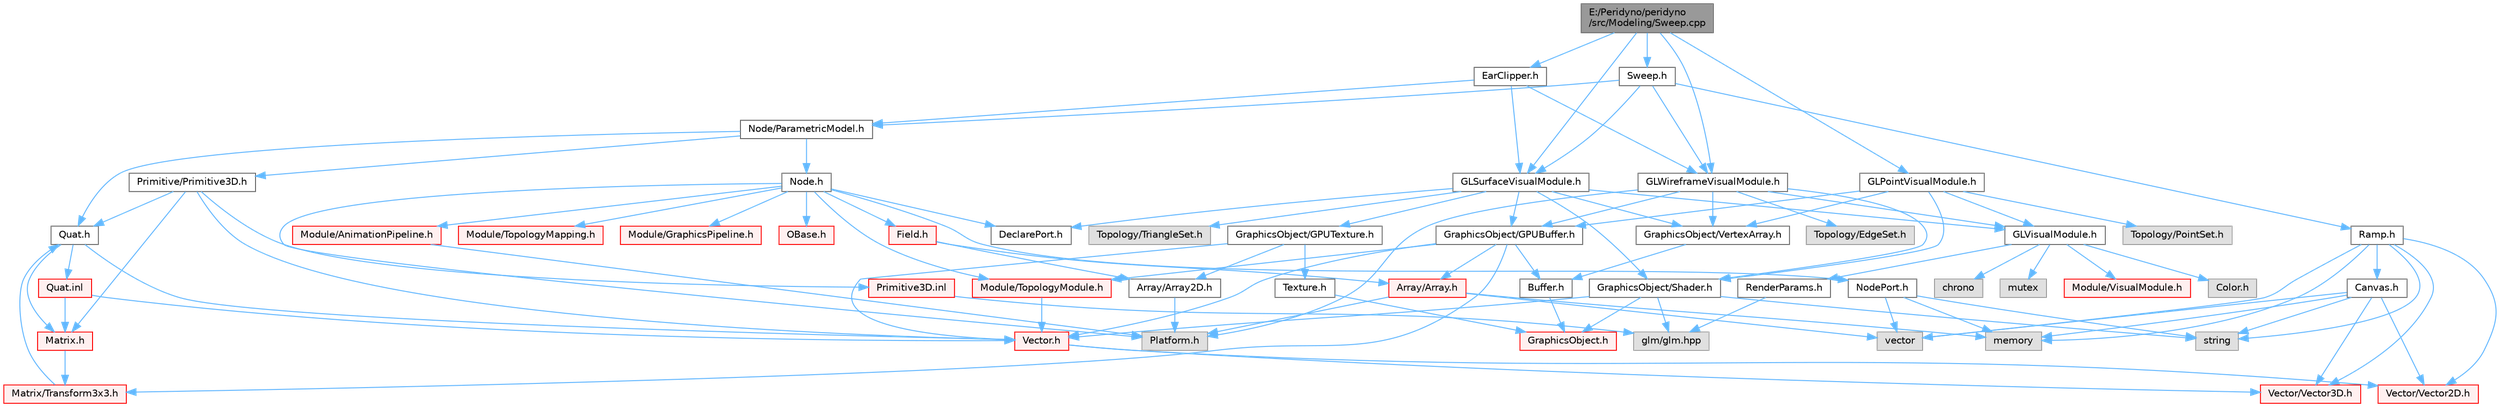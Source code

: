 digraph "E:/Peridyno/peridyno/src/Modeling/Sweep.cpp"
{
 // LATEX_PDF_SIZE
  bgcolor="transparent";
  edge [fontname=Helvetica,fontsize=10,labelfontname=Helvetica,labelfontsize=10];
  node [fontname=Helvetica,fontsize=10,shape=box,height=0.2,width=0.4];
  Node1 [id="Node000001",label="E:/Peridyno/peridyno\l/src/Modeling/Sweep.cpp",height=0.2,width=0.4,color="gray40", fillcolor="grey60", style="filled", fontcolor="black",tooltip=" "];
  Node1 -> Node2 [id="edge1_Node000001_Node000002",color="steelblue1",style="solid",tooltip=" "];
  Node2 [id="Node000002",label="Sweep.h",height=0.2,width=0.4,color="grey40", fillcolor="white", style="filled",URL="$_sweep_8h.html",tooltip=" "];
  Node2 -> Node3 [id="edge2_Node000002_Node000003",color="steelblue1",style="solid",tooltip=" "];
  Node3 [id="Node000003",label="Node/ParametricModel.h",height=0.2,width=0.4,color="grey40", fillcolor="white", style="filled",URL="$_parametric_model_8h.html",tooltip=" "];
  Node3 -> Node4 [id="edge3_Node000003_Node000004",color="steelblue1",style="solid",tooltip=" "];
  Node4 [id="Node000004",label="Node.h",height=0.2,width=0.4,color="grey40", fillcolor="white", style="filled",URL="$_node_8h.html",tooltip=" "];
  Node4 -> Node5 [id="edge4_Node000004_Node000005",color="steelblue1",style="solid",tooltip=" "];
  Node5 [id="Node000005",label="OBase.h",height=0.2,width=0.4,color="red", fillcolor="#FFF0F0", style="filled",URL="$_o_base_8h.html",tooltip=" "];
  Node4 -> Node17 [id="edge5_Node000004_Node000017",color="steelblue1",style="solid",tooltip=" "];
  Node17 [id="Node000017",label="Field.h",height=0.2,width=0.4,color="red", fillcolor="#FFF0F0", style="filled",URL="$_field_8h.html",tooltip=" "];
  Node17 -> Node20 [id="edge6_Node000017_Node000020",color="steelblue1",style="solid",tooltip=" "];
  Node20 [id="Node000020",label="Array/Array.h",height=0.2,width=0.4,color="red", fillcolor="#FFF0F0", style="filled",URL="$_array_8h.html",tooltip=" "];
  Node20 -> Node8 [id="edge7_Node000020_Node000008",color="steelblue1",style="solid",tooltip=" "];
  Node8 [id="Node000008",label="Platform.h",height=0.2,width=0.4,color="grey60", fillcolor="#E0E0E0", style="filled",tooltip=" "];
  Node20 -> Node22 [id="edge8_Node000020_Node000022",color="steelblue1",style="solid",tooltip=" "];
  Node22 [id="Node000022",label="vector",height=0.2,width=0.4,color="grey60", fillcolor="#E0E0E0", style="filled",tooltip=" "];
  Node20 -> Node23 [id="edge9_Node000020_Node000023",color="steelblue1",style="solid",tooltip=" "];
  Node23 [id="Node000023",label="memory",height=0.2,width=0.4,color="grey60", fillcolor="#E0E0E0", style="filled",tooltip=" "];
  Node17 -> Node25 [id="edge10_Node000017_Node000025",color="steelblue1",style="solid",tooltip=" "];
  Node25 [id="Node000025",label="Array/Array2D.h",height=0.2,width=0.4,color="grey40", fillcolor="white", style="filled",URL="$_array2_d_8h.html",tooltip=" "];
  Node25 -> Node8 [id="edge11_Node000025_Node000008",color="steelblue1",style="solid",tooltip=" "];
  Node4 -> Node8 [id="edge12_Node000004_Node000008",color="steelblue1",style="solid",tooltip=" "];
  Node4 -> Node72 [id="edge13_Node000004_Node000072",color="steelblue1",style="solid",tooltip=" "];
  Node72 [id="Node000072",label="DeclarePort.h",height=0.2,width=0.4,color="grey40", fillcolor="white", style="filled",URL="$_declare_port_8h.html",tooltip=" "];
  Node4 -> Node73 [id="edge14_Node000004_Node000073",color="steelblue1",style="solid",tooltip=" "];
  Node73 [id="Node000073",label="NodePort.h",height=0.2,width=0.4,color="grey40", fillcolor="white", style="filled",URL="$_node_port_8h.html",tooltip=" "];
  Node73 -> Node11 [id="edge15_Node000073_Node000011",color="steelblue1",style="solid",tooltip=" "];
  Node11 [id="Node000011",label="string",height=0.2,width=0.4,color="grey60", fillcolor="#E0E0E0", style="filled",tooltip=" "];
  Node73 -> Node22 [id="edge16_Node000073_Node000022",color="steelblue1",style="solid",tooltip=" "];
  Node73 -> Node23 [id="edge17_Node000073_Node000023",color="steelblue1",style="solid",tooltip=" "];
  Node4 -> Node74 [id="edge18_Node000004_Node000074",color="steelblue1",style="solid",tooltip=" "];
  Node74 [id="Node000074",label="Module/TopologyModule.h",height=0.2,width=0.4,color="red", fillcolor="#FFF0F0", style="filled",URL="$_topology_module_8h.html",tooltip=" "];
  Node74 -> Node32 [id="edge19_Node000074_Node000032",color="steelblue1",style="solid",tooltip=" "];
  Node32 [id="Node000032",label="Vector.h",height=0.2,width=0.4,color="red", fillcolor="#FFF0F0", style="filled",URL="$_vector_8h.html",tooltip=" "];
  Node32 -> Node33 [id="edge20_Node000032_Node000033",color="steelblue1",style="solid",tooltip=" "];
  Node33 [id="Node000033",label="Vector/Vector2D.h",height=0.2,width=0.4,color="red", fillcolor="#FFF0F0", style="filled",URL="$_vector2_d_8h.html",tooltip=" "];
  Node32 -> Node39 [id="edge21_Node000032_Node000039",color="steelblue1",style="solid",tooltip=" "];
  Node39 [id="Node000039",label="Vector/Vector3D.h",height=0.2,width=0.4,color="red", fillcolor="#FFF0F0", style="filled",URL="$_vector3_d_8h.html",tooltip=" "];
  Node4 -> Node94 [id="edge22_Node000004_Node000094",color="steelblue1",style="solid",tooltip=" "];
  Node94 [id="Node000094",label="Module/TopologyMapping.h",height=0.2,width=0.4,color="red", fillcolor="#FFF0F0", style="filled",URL="$_topology_mapping_8h.html",tooltip=" "];
  Node4 -> Node95 [id="edge23_Node000004_Node000095",color="steelblue1",style="solid",tooltip=" "];
  Node95 [id="Node000095",label="Module/AnimationPipeline.h",height=0.2,width=0.4,color="red", fillcolor="#FFF0F0", style="filled",URL="$_animation_pipeline_8h.html",tooltip=" "];
  Node95 -> Node8 [id="edge24_Node000095_Node000008",color="steelblue1",style="solid",tooltip=" "];
  Node4 -> Node97 [id="edge25_Node000004_Node000097",color="steelblue1",style="solid",tooltip=" "];
  Node97 [id="Node000097",label="Module/GraphicsPipeline.h",height=0.2,width=0.4,color="red", fillcolor="#FFF0F0", style="filled",URL="$_graphics_pipeline_8h.html",tooltip=" "];
  Node3 -> Node63 [id="edge26_Node000003_Node000063",color="steelblue1",style="solid",tooltip=" "];
  Node63 [id="Node000063",label="Quat.h",height=0.2,width=0.4,color="grey40", fillcolor="white", style="filled",URL="$_quat_8h.html",tooltip="Implementation of quaternion."];
  Node63 -> Node32 [id="edge27_Node000063_Node000032",color="steelblue1",style="solid",tooltip=" "];
  Node63 -> Node50 [id="edge28_Node000063_Node000050",color="steelblue1",style="solid",tooltip=" "];
  Node50 [id="Node000050",label="Matrix.h",height=0.2,width=0.4,color="red", fillcolor="#FFF0F0", style="filled",URL="$_matrix_8h.html",tooltip=" "];
  Node50 -> Node62 [id="edge29_Node000050_Node000062",color="steelblue1",style="solid",tooltip=" "];
  Node62 [id="Node000062",label="Matrix/Transform3x3.h",height=0.2,width=0.4,color="red", fillcolor="#FFF0F0", style="filled",URL="$_transform3x3_8h.html",tooltip=" "];
  Node62 -> Node63 [id="edge30_Node000062_Node000063",color="steelblue1",style="solid",tooltip=" "];
  Node63 -> Node64 [id="edge31_Node000063_Node000064",color="steelblue1",style="solid",tooltip=" "];
  Node64 [id="Node000064",label="Quat.inl",height=0.2,width=0.4,color="red", fillcolor="#FFF0F0", style="filled",URL="$_quat_8inl.html",tooltip=" "];
  Node64 -> Node32 [id="edge32_Node000064_Node000032",color="steelblue1",style="solid",tooltip=" "];
  Node64 -> Node50 [id="edge33_Node000064_Node000050",color="steelblue1",style="solid",tooltip=" "];
  Node3 -> Node98 [id="edge34_Node000003_Node000098",color="steelblue1",style="solid",tooltip=" "];
  Node98 [id="Node000098",label="Primitive/Primitive3D.h",height=0.2,width=0.4,color="grey40", fillcolor="white", style="filled",URL="$_primitive3_d_8h.html",tooltip=" "];
  Node98 -> Node32 [id="edge35_Node000098_Node000032",color="steelblue1",style="solid",tooltip=" "];
  Node98 -> Node50 [id="edge36_Node000098_Node000050",color="steelblue1",style="solid",tooltip=" "];
  Node98 -> Node63 [id="edge37_Node000098_Node000063",color="steelblue1",style="solid",tooltip=" "];
  Node98 -> Node99 [id="edge38_Node000098_Node000099",color="steelblue1",style="solid",tooltip=" "];
  Node99 [id="Node000099",label="Primitive3D.inl",height=0.2,width=0.4,color="red", fillcolor="#FFF0F0", style="filled",URL="$_primitive3_d_8inl.html",tooltip=" "];
  Node99 -> Node67 [id="edge39_Node000099_Node000067",color="steelblue1",style="solid",tooltip=" "];
  Node67 [id="Node000067",label="glm/glm.hpp",height=0.2,width=0.4,color="grey60", fillcolor="#E0E0E0", style="filled",tooltip=" "];
  Node2 -> Node102 [id="edge40_Node000002_Node000102",color="steelblue1",style="solid",tooltip=" "];
  Node102 [id="Node000102",label="GLSurfaceVisualModule.h",height=0.2,width=0.4,color="grey40", fillcolor="white", style="filled",URL="$_g_l_surface_visual_module_8h.html",tooltip=" "];
  Node102 -> Node72 [id="edge41_Node000102_Node000072",color="steelblue1",style="solid",tooltip=" "];
  Node102 -> Node103 [id="edge42_Node000102_Node000103",color="steelblue1",style="solid",tooltip=" "];
  Node103 [id="Node000103",label="Topology/TriangleSet.h",height=0.2,width=0.4,color="grey60", fillcolor="#E0E0E0", style="filled",tooltip=" "];
  Node102 -> Node104 [id="edge43_Node000102_Node000104",color="steelblue1",style="solid",tooltip=" "];
  Node104 [id="Node000104",label="GLVisualModule.h",height=0.2,width=0.4,color="grey40", fillcolor="white", style="filled",URL="$_g_l_visual_module_8h.html",tooltip=" "];
  Node104 -> Node105 [id="edge44_Node000104_Node000105",color="steelblue1",style="solid",tooltip=" "];
  Node105 [id="Node000105",label="chrono",height=0.2,width=0.4,color="grey60", fillcolor="#E0E0E0", style="filled",tooltip=" "];
  Node104 -> Node77 [id="edge45_Node000104_Node000077",color="steelblue1",style="solid",tooltip=" "];
  Node77 [id="Node000077",label="mutex",height=0.2,width=0.4,color="grey60", fillcolor="#E0E0E0", style="filled",tooltip=" "];
  Node104 -> Node106 [id="edge46_Node000104_Node000106",color="steelblue1",style="solid",tooltip=" "];
  Node106 [id="Node000106",label="Module/VisualModule.h",height=0.2,width=0.4,color="red", fillcolor="#FFF0F0", style="filled",URL="$_visual_module_8h.html",tooltip=" "];
  Node104 -> Node107 [id="edge47_Node000104_Node000107",color="steelblue1",style="solid",tooltip=" "];
  Node107 [id="Node000107",label="Color.h",height=0.2,width=0.4,color="grey60", fillcolor="#E0E0E0", style="filled",tooltip=" "];
  Node104 -> Node108 [id="edge48_Node000104_Node000108",color="steelblue1",style="solid",tooltip=" "];
  Node108 [id="Node000108",label="RenderParams.h",height=0.2,width=0.4,color="grey40", fillcolor="white", style="filled",URL="$_render_params_8h.html",tooltip=" "];
  Node108 -> Node67 [id="edge49_Node000108_Node000067",color="steelblue1",style="solid",tooltip=" "];
  Node102 -> Node109 [id="edge50_Node000102_Node000109",color="steelblue1",style="solid",tooltip=" "];
  Node109 [id="Node000109",label="GraphicsObject/GPUBuffer.h",height=0.2,width=0.4,color="grey40", fillcolor="white", style="filled",URL="$_g_p_u_buffer_8h.html",tooltip=" "];
  Node109 -> Node110 [id="edge51_Node000109_Node000110",color="steelblue1",style="solid",tooltip=" "];
  Node110 [id="Node000110",label="Buffer.h",height=0.2,width=0.4,color="grey40", fillcolor="white", style="filled",URL="$_buffer_8h.html",tooltip=" "];
  Node110 -> Node111 [id="edge52_Node000110_Node000111",color="steelblue1",style="solid",tooltip=" "];
  Node111 [id="Node000111",label="GraphicsObject.h",height=0.2,width=0.4,color="red", fillcolor="#FFF0F0", style="filled",URL="$_graphics_object_8h.html",tooltip=" "];
  Node109 -> Node20 [id="edge53_Node000109_Node000020",color="steelblue1",style="solid",tooltip=" "];
  Node109 -> Node32 [id="edge54_Node000109_Node000032",color="steelblue1",style="solid",tooltip=" "];
  Node109 -> Node62 [id="edge55_Node000109_Node000062",color="steelblue1",style="solid",tooltip=" "];
  Node109 -> Node74 [id="edge56_Node000109_Node000074",color="steelblue1",style="solid",tooltip=" "];
  Node102 -> Node112 [id="edge57_Node000102_Node000112",color="steelblue1",style="solid",tooltip=" "];
  Node112 [id="Node000112",label="GraphicsObject/GPUTexture.h",height=0.2,width=0.4,color="grey40", fillcolor="white", style="filled",URL="$_g_p_u_texture_8h.html",tooltip=" "];
  Node112 -> Node113 [id="edge58_Node000112_Node000113",color="steelblue1",style="solid",tooltip=" "];
  Node113 [id="Node000113",label="Texture.h",height=0.2,width=0.4,color="grey40", fillcolor="white", style="filled",URL="$_texture_8h.html",tooltip=" "];
  Node113 -> Node111 [id="edge59_Node000113_Node000111",color="steelblue1",style="solid",tooltip=" "];
  Node112 -> Node32 [id="edge60_Node000112_Node000032",color="steelblue1",style="solid",tooltip=" "];
  Node112 -> Node25 [id="edge61_Node000112_Node000025",color="steelblue1",style="solid",tooltip=" "];
  Node102 -> Node114 [id="edge62_Node000102_Node000114",color="steelblue1",style="solid",tooltip=" "];
  Node114 [id="Node000114",label="GraphicsObject/VertexArray.h",height=0.2,width=0.4,color="grey40", fillcolor="white", style="filled",URL="$_vertex_array_8h.html",tooltip=" "];
  Node114 -> Node110 [id="edge63_Node000114_Node000110",color="steelblue1",style="solid",tooltip=" "];
  Node102 -> Node115 [id="edge64_Node000102_Node000115",color="steelblue1",style="solid",tooltip=" "];
  Node115 [id="Node000115",label="GraphicsObject/Shader.h",height=0.2,width=0.4,color="grey40", fillcolor="white", style="filled",URL="$_shader_8h.html",tooltip=" "];
  Node115 -> Node111 [id="edge65_Node000115_Node000111",color="steelblue1",style="solid",tooltip=" "];
  Node115 -> Node11 [id="edge66_Node000115_Node000011",color="steelblue1",style="solid",tooltip=" "];
  Node115 -> Node32 [id="edge67_Node000115_Node000032",color="steelblue1",style="solid",tooltip=" "];
  Node115 -> Node67 [id="edge68_Node000115_Node000067",color="steelblue1",style="solid",tooltip=" "];
  Node2 -> Node116 [id="edge69_Node000002_Node000116",color="steelblue1",style="solid",tooltip=" "];
  Node116 [id="Node000116",label="GLWireframeVisualModule.h",height=0.2,width=0.4,color="grey40", fillcolor="white", style="filled",URL="$_g_l_wireframe_visual_module_8h.html",tooltip=" "];
  Node116 -> Node8 [id="edge70_Node000116_Node000008",color="steelblue1",style="solid",tooltip=" "];
  Node116 -> Node117 [id="edge71_Node000116_Node000117",color="steelblue1",style="solid",tooltip=" "];
  Node117 [id="Node000117",label="Topology/EdgeSet.h",height=0.2,width=0.4,color="grey60", fillcolor="#E0E0E0", style="filled",tooltip=" "];
  Node116 -> Node104 [id="edge72_Node000116_Node000104",color="steelblue1",style="solid",tooltip=" "];
  Node116 -> Node109 [id="edge73_Node000116_Node000109",color="steelblue1",style="solid",tooltip=" "];
  Node116 -> Node114 [id="edge74_Node000116_Node000114",color="steelblue1",style="solid",tooltip=" "];
  Node116 -> Node115 [id="edge75_Node000116_Node000115",color="steelblue1",style="solid",tooltip=" "];
  Node2 -> Node69 [id="edge76_Node000002_Node000069",color="steelblue1",style="solid",tooltip=" "];
  Node69 [id="Node000069",label="Ramp.h",height=0.2,width=0.4,color="grey40", fillcolor="white", style="filled",URL="$_ramp_8h.html",tooltip=" "];
  Node69 -> Node22 [id="edge77_Node000069_Node000022",color="steelblue1",style="solid",tooltip=" "];
  Node69 -> Node23 [id="edge78_Node000069_Node000023",color="steelblue1",style="solid",tooltip=" "];
  Node69 -> Node11 [id="edge79_Node000069_Node000011",color="steelblue1",style="solid",tooltip=" "];
  Node69 -> Node33 [id="edge80_Node000069_Node000033",color="steelblue1",style="solid",tooltip=" "];
  Node69 -> Node39 [id="edge81_Node000069_Node000039",color="steelblue1",style="solid",tooltip=" "];
  Node69 -> Node70 [id="edge82_Node000069_Node000070",color="steelblue1",style="solid",tooltip=" "];
  Node70 [id="Node000070",label="Canvas.h",height=0.2,width=0.4,color="grey40", fillcolor="white", style="filled",URL="$_canvas_8h.html",tooltip=" "];
  Node70 -> Node22 [id="edge83_Node000070_Node000022",color="steelblue1",style="solid",tooltip=" "];
  Node70 -> Node23 [id="edge84_Node000070_Node000023",color="steelblue1",style="solid",tooltip=" "];
  Node70 -> Node11 [id="edge85_Node000070_Node000011",color="steelblue1",style="solid",tooltip=" "];
  Node70 -> Node33 [id="edge86_Node000070_Node000033",color="steelblue1",style="solid",tooltip=" "];
  Node70 -> Node39 [id="edge87_Node000070_Node000039",color="steelblue1",style="solid",tooltip=" "];
  Node1 -> Node102 [id="edge88_Node000001_Node000102",color="steelblue1",style="solid",tooltip=" "];
  Node1 -> Node116 [id="edge89_Node000001_Node000116",color="steelblue1",style="solid",tooltip=" "];
  Node1 -> Node118 [id="edge90_Node000001_Node000118",color="steelblue1",style="solid",tooltip=" "];
  Node118 [id="Node000118",label="GLPointVisualModule.h",height=0.2,width=0.4,color="grey40", fillcolor="white", style="filled",URL="$_g_l_point_visual_module_8h.html",tooltip=" "];
  Node118 -> Node119 [id="edge91_Node000118_Node000119",color="steelblue1",style="solid",tooltip=" "];
  Node119 [id="Node000119",label="Topology/PointSet.h",height=0.2,width=0.4,color="grey60", fillcolor="#E0E0E0", style="filled",tooltip=" "];
  Node118 -> Node104 [id="edge92_Node000118_Node000104",color="steelblue1",style="solid",tooltip=" "];
  Node118 -> Node109 [id="edge93_Node000118_Node000109",color="steelblue1",style="solid",tooltip=" "];
  Node118 -> Node114 [id="edge94_Node000118_Node000114",color="steelblue1",style="solid",tooltip=" "];
  Node118 -> Node115 [id="edge95_Node000118_Node000115",color="steelblue1",style="solid",tooltip=" "];
  Node1 -> Node120 [id="edge96_Node000001_Node000120",color="steelblue1",style="solid",tooltip=" "];
  Node120 [id="Node000120",label="EarClipper.h",height=0.2,width=0.4,color="grey40", fillcolor="white", style="filled",URL="$_ear_clipper_8h.html",tooltip=" "];
  Node120 -> Node3 [id="edge97_Node000120_Node000003",color="steelblue1",style="solid",tooltip=" "];
  Node120 -> Node102 [id="edge98_Node000120_Node000102",color="steelblue1",style="solid",tooltip=" "];
  Node120 -> Node116 [id="edge99_Node000120_Node000116",color="steelblue1",style="solid",tooltip=" "];
}

